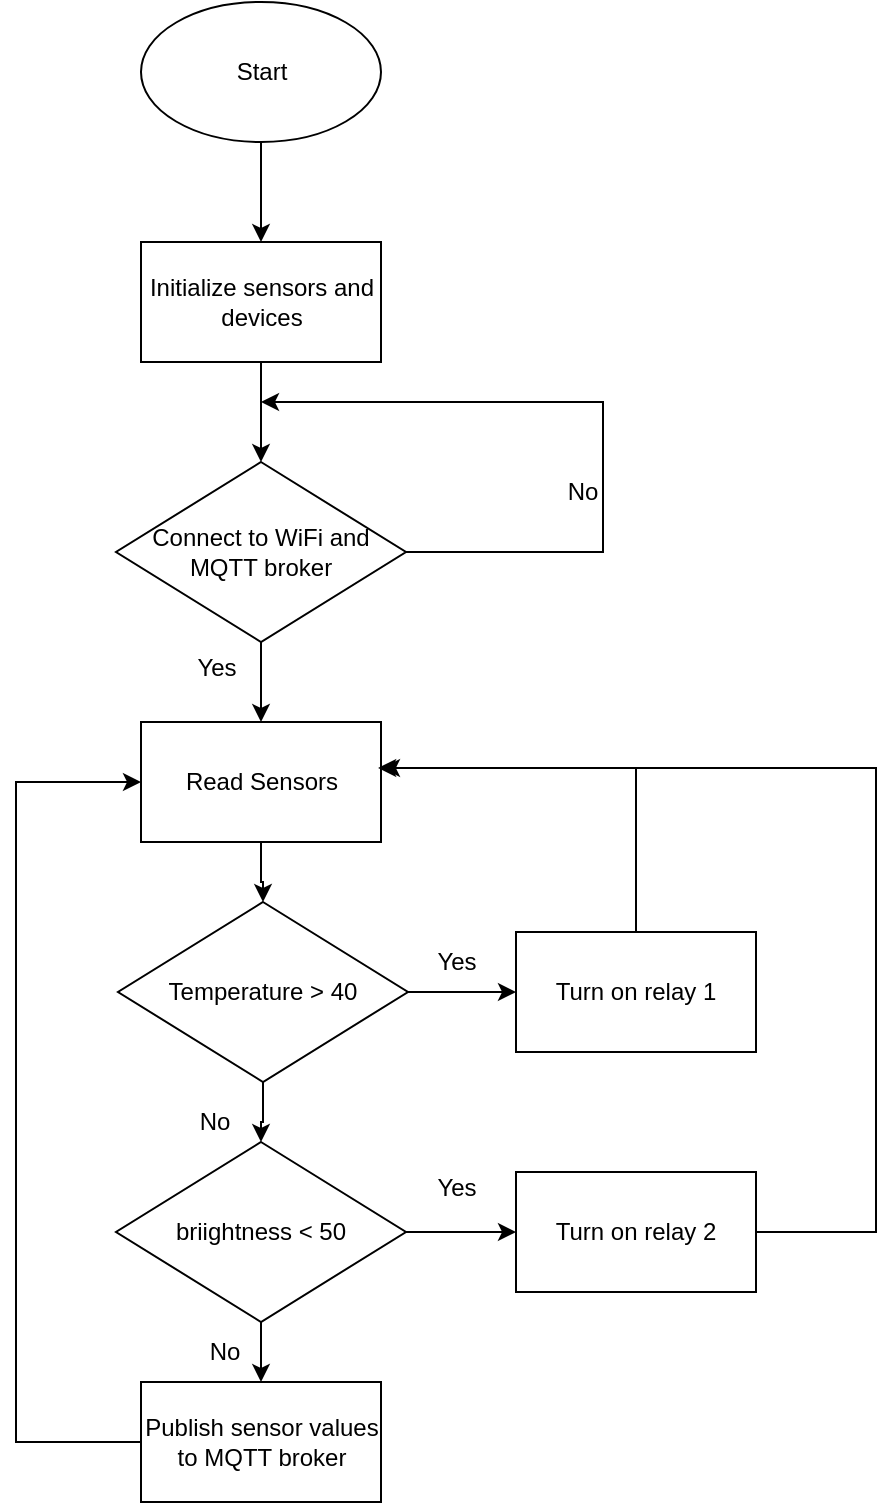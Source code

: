 <mxfile version="21.6.5" type="github">
  <diagram name="Trang-1" id="HmHJznW3e-0r1fUKdLs1">
    <mxGraphModel dx="1434" dy="788" grid="1" gridSize="10" guides="1" tooltips="1" connect="1" arrows="1" fold="1" page="1" pageScale="1" pageWidth="827" pageHeight="1169" math="0" shadow="0">
      <root>
        <mxCell id="0" />
        <mxCell id="1" parent="0" />
        <mxCell id="8baHXAdogus_rsqitEac-10" style="edgeStyle=orthogonalEdgeStyle;rounded=0;orthogonalLoop=1;jettySize=auto;html=1;entryX=0.5;entryY=0;entryDx=0;entryDy=0;" edge="1" parent="1" source="8baHXAdogus_rsqitEac-3" target="8baHXAdogus_rsqitEac-4">
          <mxGeometry relative="1" as="geometry" />
        </mxCell>
        <mxCell id="8baHXAdogus_rsqitEac-3" value="Start" style="ellipse;whiteSpace=wrap;html=1;" vertex="1" parent="1">
          <mxGeometry x="352.5" y="10" width="120" height="70" as="geometry" />
        </mxCell>
        <mxCell id="8baHXAdogus_rsqitEac-8" style="edgeStyle=orthogonalEdgeStyle;rounded=0;orthogonalLoop=1;jettySize=auto;html=1;entryX=0.5;entryY=0;entryDx=0;entryDy=0;" edge="1" parent="1" source="8baHXAdogus_rsqitEac-4" target="8baHXAdogus_rsqitEac-5">
          <mxGeometry relative="1" as="geometry" />
        </mxCell>
        <mxCell id="8baHXAdogus_rsqitEac-4" value=" Initialize sensors and devices" style="rounded=0;whiteSpace=wrap;html=1;" vertex="1" parent="1">
          <mxGeometry x="352.5" y="130" width="120" height="60" as="geometry" />
        </mxCell>
        <mxCell id="8baHXAdogus_rsqitEac-7" style="edgeStyle=orthogonalEdgeStyle;rounded=0;orthogonalLoop=1;jettySize=auto;html=1;" edge="1" parent="1" source="8baHXAdogus_rsqitEac-5">
          <mxGeometry relative="1" as="geometry">
            <mxPoint x="412.5" y="210" as="targetPoint" />
            <Array as="points">
              <mxPoint x="583.5" y="285" />
            </Array>
          </mxGeometry>
        </mxCell>
        <mxCell id="8baHXAdogus_rsqitEac-17" style="edgeStyle=orthogonalEdgeStyle;rounded=0;orthogonalLoop=1;jettySize=auto;html=1;entryX=0.5;entryY=0;entryDx=0;entryDy=0;" edge="1" parent="1" source="8baHXAdogus_rsqitEac-5" target="8baHXAdogus_rsqitEac-11">
          <mxGeometry relative="1" as="geometry" />
        </mxCell>
        <mxCell id="8baHXAdogus_rsqitEac-5" value="Connect to WiFi and MQTT broker" style="rhombus;whiteSpace=wrap;html=1;" vertex="1" parent="1">
          <mxGeometry x="340" y="240" width="145" height="90" as="geometry" />
        </mxCell>
        <mxCell id="8baHXAdogus_rsqitEac-9" value="No" style="text;html=1;align=center;verticalAlign=middle;resizable=0;points=[];autosize=1;strokeColor=none;fillColor=none;" vertex="1" parent="1">
          <mxGeometry x="552.5" y="240" width="40" height="30" as="geometry" />
        </mxCell>
        <mxCell id="8baHXAdogus_rsqitEac-18" style="edgeStyle=orthogonalEdgeStyle;rounded=0;orthogonalLoop=1;jettySize=auto;html=1;entryX=0.5;entryY=0;entryDx=0;entryDy=0;" edge="1" parent="1" source="8baHXAdogus_rsqitEac-11" target="8baHXAdogus_rsqitEac-12">
          <mxGeometry relative="1" as="geometry" />
        </mxCell>
        <mxCell id="8baHXAdogus_rsqitEac-11" value="Read Sensors" style="rounded=0;whiteSpace=wrap;html=1;" vertex="1" parent="1">
          <mxGeometry x="352.5" y="370" width="120" height="60" as="geometry" />
        </mxCell>
        <mxCell id="8baHXAdogus_rsqitEac-14" style="edgeStyle=orthogonalEdgeStyle;rounded=0;orthogonalLoop=1;jettySize=auto;html=1;" edge="1" parent="1" source="8baHXAdogus_rsqitEac-12">
          <mxGeometry relative="1" as="geometry">
            <mxPoint x="540" y="505" as="targetPoint" />
          </mxGeometry>
        </mxCell>
        <mxCell id="8baHXAdogus_rsqitEac-20" style="edgeStyle=orthogonalEdgeStyle;rounded=0;orthogonalLoop=1;jettySize=auto;html=1;" edge="1" parent="1" source="8baHXAdogus_rsqitEac-12" target="8baHXAdogus_rsqitEac-19">
          <mxGeometry relative="1" as="geometry" />
        </mxCell>
        <mxCell id="8baHXAdogus_rsqitEac-12" value="Temperature &amp;gt; 40" style="rhombus;whiteSpace=wrap;html=1;" vertex="1" parent="1">
          <mxGeometry x="341" y="460" width="145" height="90" as="geometry" />
        </mxCell>
        <mxCell id="8baHXAdogus_rsqitEac-16" style="edgeStyle=orthogonalEdgeStyle;rounded=0;orthogonalLoop=1;jettySize=auto;html=1;entryX=1.004;entryY=0.383;entryDx=0;entryDy=0;entryPerimeter=0;" edge="1" parent="1" source="8baHXAdogus_rsqitEac-15" target="8baHXAdogus_rsqitEac-11">
          <mxGeometry relative="1" as="geometry">
            <Array as="points">
              <mxPoint x="600" y="393" />
            </Array>
          </mxGeometry>
        </mxCell>
        <mxCell id="8baHXAdogus_rsqitEac-15" value="Turn on relay 1" style="rounded=0;whiteSpace=wrap;html=1;" vertex="1" parent="1">
          <mxGeometry x="540" y="475" width="120" height="60" as="geometry" />
        </mxCell>
        <mxCell id="8baHXAdogus_rsqitEac-22" style="edgeStyle=orthogonalEdgeStyle;rounded=0;orthogonalLoop=1;jettySize=auto;html=1;" edge="1" parent="1" source="8baHXAdogus_rsqitEac-19">
          <mxGeometry relative="1" as="geometry">
            <mxPoint x="540" y="625" as="targetPoint" />
          </mxGeometry>
        </mxCell>
        <mxCell id="8baHXAdogus_rsqitEac-34" style="edgeStyle=orthogonalEdgeStyle;rounded=0;orthogonalLoop=1;jettySize=auto;html=1;entryX=0.5;entryY=0;entryDx=0;entryDy=0;" edge="1" parent="1" source="8baHXAdogus_rsqitEac-19" target="8baHXAdogus_rsqitEac-31">
          <mxGeometry relative="1" as="geometry" />
        </mxCell>
        <mxCell id="8baHXAdogus_rsqitEac-19" value="briightness &amp;lt; 50" style="rhombus;whiteSpace=wrap;html=1;" vertex="1" parent="1">
          <mxGeometry x="340" y="580" width="145" height="90" as="geometry" />
        </mxCell>
        <mxCell id="8baHXAdogus_rsqitEac-25" style="edgeStyle=orthogonalEdgeStyle;rounded=0;orthogonalLoop=1;jettySize=auto;html=1;entryX=0.988;entryY=0.383;entryDx=0;entryDy=0;entryPerimeter=0;" edge="1" parent="1" source="8baHXAdogus_rsqitEac-23" target="8baHXAdogus_rsqitEac-11">
          <mxGeometry relative="1" as="geometry">
            <mxPoint x="600" y="390" as="targetPoint" />
            <Array as="points">
              <mxPoint x="720" y="625" />
              <mxPoint x="720" y="393" />
            </Array>
          </mxGeometry>
        </mxCell>
        <mxCell id="8baHXAdogus_rsqitEac-23" value="Turn on relay 2" style="rounded=0;whiteSpace=wrap;html=1;" vertex="1" parent="1">
          <mxGeometry x="540" y="595" width="120" height="60" as="geometry" />
        </mxCell>
        <mxCell id="8baHXAdogus_rsqitEac-26" value="Yes" style="text;html=1;align=center;verticalAlign=middle;resizable=0;points=[];autosize=1;strokeColor=none;fillColor=none;" vertex="1" parent="1">
          <mxGeometry x="490" y="475" width="40" height="30" as="geometry" />
        </mxCell>
        <mxCell id="8baHXAdogus_rsqitEac-27" value="Yes" style="text;html=1;align=center;verticalAlign=middle;resizable=0;points=[];autosize=1;strokeColor=none;fillColor=none;" vertex="1" parent="1">
          <mxGeometry x="370" y="328" width="40" height="30" as="geometry" />
        </mxCell>
        <mxCell id="8baHXAdogus_rsqitEac-28" value="Yes" style="text;html=1;align=center;verticalAlign=middle;resizable=0;points=[];autosize=1;strokeColor=none;fillColor=none;" vertex="1" parent="1">
          <mxGeometry x="490" y="588" width="40" height="30" as="geometry" />
        </mxCell>
        <mxCell id="8baHXAdogus_rsqitEac-30" value="No" style="text;html=1;align=center;verticalAlign=middle;resizable=0;points=[];autosize=1;strokeColor=none;fillColor=none;" vertex="1" parent="1">
          <mxGeometry x="369" y="555" width="40" height="30" as="geometry" />
        </mxCell>
        <mxCell id="8baHXAdogus_rsqitEac-37" style="edgeStyle=orthogonalEdgeStyle;rounded=0;orthogonalLoop=1;jettySize=auto;html=1;entryX=0;entryY=0.5;entryDx=0;entryDy=0;" edge="1" parent="1" source="8baHXAdogus_rsqitEac-31" target="8baHXAdogus_rsqitEac-11">
          <mxGeometry relative="1" as="geometry">
            <mxPoint x="240" y="360" as="targetPoint" />
            <Array as="points">
              <mxPoint x="290" y="730" />
              <mxPoint x="290" y="400" />
            </Array>
          </mxGeometry>
        </mxCell>
        <mxCell id="8baHXAdogus_rsqitEac-31" value="Publish sensor values to MQTT broker" style="rounded=0;whiteSpace=wrap;html=1;" vertex="1" parent="1">
          <mxGeometry x="352.5" y="700" width="120" height="60" as="geometry" />
        </mxCell>
        <mxCell id="8baHXAdogus_rsqitEac-35" value="No" style="text;html=1;align=center;verticalAlign=middle;resizable=0;points=[];autosize=1;strokeColor=none;fillColor=none;" vertex="1" parent="1">
          <mxGeometry x="374" y="670" width="40" height="30" as="geometry" />
        </mxCell>
      </root>
    </mxGraphModel>
  </diagram>
</mxfile>
